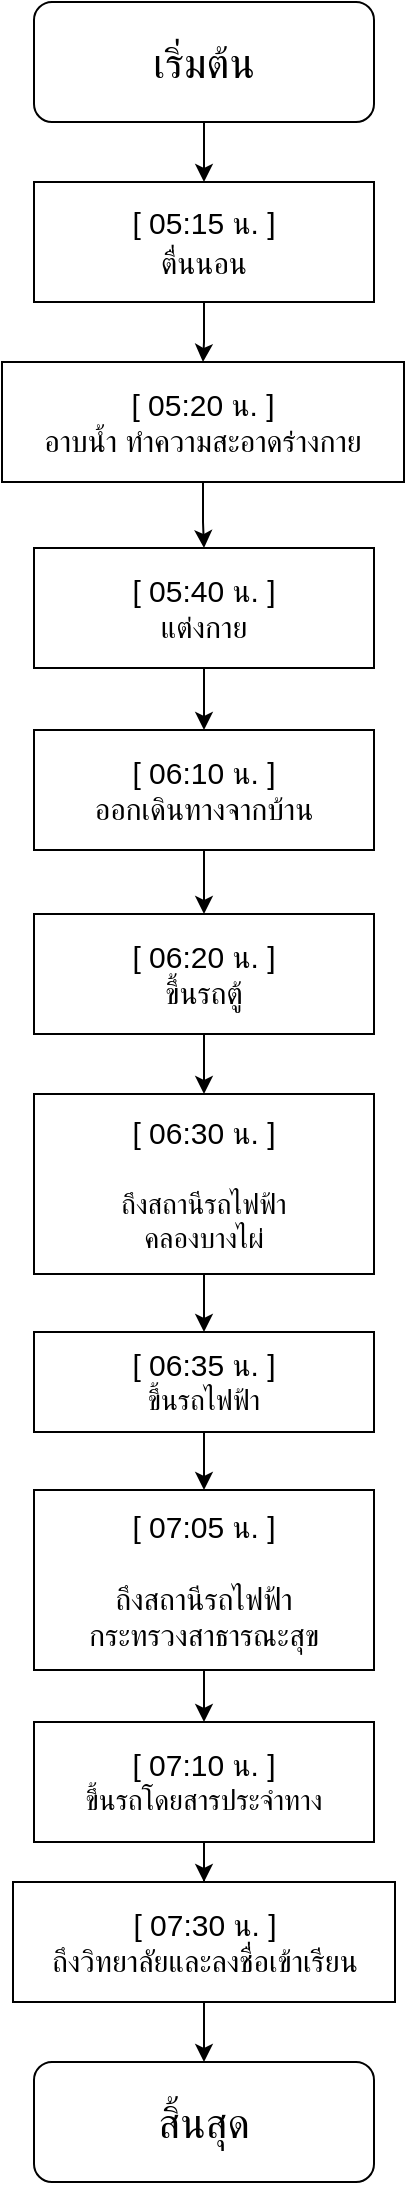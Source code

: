 <mxfile version="27.1.6" pages="3">
  <diagram name="Page-1" id="EIn27vMcxsRnxcdijsf0">
    <mxGraphModel dx="1026" dy="650" grid="1" gridSize="10" guides="1" tooltips="1" connect="1" arrows="1" fold="1" page="1" pageScale="1" pageWidth="827" pageHeight="1169" math="0" shadow="0">
      <root>
        <mxCell id="0" />
        <mxCell id="1" parent="0" />
        <mxCell id="jaKSXrINU1FtUR0KfjQK-4" value="" style="edgeStyle=orthogonalEdgeStyle;rounded=0;orthogonalLoop=1;jettySize=auto;html=1;" edge="1" parent="1" source="jaKSXrINU1FtUR0KfjQK-1" target="jaKSXrINU1FtUR0KfjQK-3">
          <mxGeometry relative="1" as="geometry" />
        </mxCell>
        <mxCell id="jaKSXrINU1FtUR0KfjQK-1" value="&lt;font style=&quot;font-size: 21px;&quot;&gt;เริ่มต้น&lt;/font&gt;" style="rounded=1;whiteSpace=wrap;html=1;glass=0;" vertex="1" parent="1">
          <mxGeometry x="329" y="10" width="170" height="60" as="geometry" />
        </mxCell>
        <mxCell id="jaKSXrINU1FtUR0KfjQK-2" value="&lt;font style=&quot;font-size: 21px;&quot;&gt;สิ้นสุด&lt;/font&gt;" style="rounded=1;whiteSpace=wrap;html=1;glass=0;" vertex="1" parent="1">
          <mxGeometry x="329" y="1040" width="170" height="60" as="geometry" />
        </mxCell>
        <mxCell id="jaKSXrINU1FtUR0KfjQK-6" value="" style="edgeStyle=orthogonalEdgeStyle;rounded=0;orthogonalLoop=1;jettySize=auto;html=1;" edge="1" parent="1" source="jaKSXrINU1FtUR0KfjQK-3" target="jaKSXrINU1FtUR0KfjQK-5">
          <mxGeometry relative="1" as="geometry" />
        </mxCell>
        <mxCell id="jaKSXrINU1FtUR0KfjQK-3" value="&lt;div&gt;&lt;font style=&quot;font-size: 15px;&quot;&gt;[ 05:15 น. ]&lt;/font&gt;&lt;/div&gt;&lt;div&gt;&lt;font style=&quot;font-size: 15px;&quot;&gt;ตื่นนอน&lt;/font&gt;&lt;/div&gt;" style="rounded=0;whiteSpace=wrap;html=1;fontSize=16;" vertex="1" parent="1">
          <mxGeometry x="329" y="100" width="170" height="60" as="geometry" />
        </mxCell>
        <mxCell id="jaKSXrINU1FtUR0KfjQK-8" value="" style="edgeStyle=orthogonalEdgeStyle;rounded=0;orthogonalLoop=1;jettySize=auto;html=1;" edge="1" parent="1" source="jaKSXrINU1FtUR0KfjQK-5" target="jaKSXrINU1FtUR0KfjQK-7">
          <mxGeometry relative="1" as="geometry" />
        </mxCell>
        <mxCell id="jaKSXrINU1FtUR0KfjQK-5" value="&lt;div&gt;&lt;font style=&quot;font-size: 15px;&quot;&gt;[ 05:20 น. ]&lt;/font&gt;&lt;/div&gt;&lt;div&gt;&lt;font style=&quot;font-size: 15px;&quot;&gt;อาบน้ำ ทำความสะอาดร่างกาย&lt;/font&gt;&lt;/div&gt;" style="rounded=0;whiteSpace=wrap;html=1;" vertex="1" parent="1">
          <mxGeometry x="313" y="190" width="201" height="60" as="geometry" />
        </mxCell>
        <mxCell id="jaKSXrINU1FtUR0KfjQK-10" value="" style="edgeStyle=orthogonalEdgeStyle;rounded=0;orthogonalLoop=1;jettySize=auto;html=1;" edge="1" parent="1" source="jaKSXrINU1FtUR0KfjQK-7" target="jaKSXrINU1FtUR0KfjQK-9">
          <mxGeometry relative="1" as="geometry" />
        </mxCell>
        <mxCell id="jaKSXrINU1FtUR0KfjQK-7" value="&lt;div&gt;&lt;font style=&quot;font-size: 15px;&quot;&gt;[ 05:40 น. ]&lt;/font&gt;&lt;/div&gt;&lt;div&gt;&lt;font style=&quot;font-size: 15px;&quot;&gt;แต่งกาย&lt;/font&gt;&lt;/div&gt;" style="rounded=0;whiteSpace=wrap;html=1;" vertex="1" parent="1">
          <mxGeometry x="329" y="283" width="170" height="60" as="geometry" />
        </mxCell>
        <mxCell id="jaKSXrINU1FtUR0KfjQK-12" value="" style="edgeStyle=orthogonalEdgeStyle;rounded=0;orthogonalLoop=1;jettySize=auto;html=1;" edge="1" parent="1" source="jaKSXrINU1FtUR0KfjQK-9" target="jaKSXrINU1FtUR0KfjQK-11">
          <mxGeometry relative="1" as="geometry" />
        </mxCell>
        <mxCell id="jaKSXrINU1FtUR0KfjQK-9" value="&lt;div&gt;&lt;font style=&quot;font-size: 15px;&quot;&gt;[ 06:10 น. ]&lt;/font&gt;&lt;br&gt;&lt;/div&gt;&lt;div&gt;&lt;font style=&quot;font-size: 15px;&quot;&gt;ออกเดินทางจากบ้าน&lt;/font&gt;&lt;/div&gt;" style="rounded=0;whiteSpace=wrap;html=1;" vertex="1" parent="1">
          <mxGeometry x="329" y="374" width="170" height="60" as="geometry" />
        </mxCell>
        <mxCell id="jaKSXrINU1FtUR0KfjQK-14" value="" style="edgeStyle=orthogonalEdgeStyle;rounded=0;orthogonalLoop=1;jettySize=auto;html=1;" edge="1" parent="1" source="jaKSXrINU1FtUR0KfjQK-11" target="jaKSXrINU1FtUR0KfjQK-13">
          <mxGeometry relative="1" as="geometry" />
        </mxCell>
        <mxCell id="jaKSXrINU1FtUR0KfjQK-11" value="&lt;div&gt;&lt;font style=&quot;font-size: 15px;&quot;&gt;[ 06:20 น. ]&lt;/font&gt;&lt;/div&gt;&lt;div&gt;&lt;font style=&quot;font-size: 15px;&quot;&gt;ขึ้นรถตู้&lt;/font&gt;&lt;/div&gt;" style="rounded=0;whiteSpace=wrap;html=1;" vertex="1" parent="1">
          <mxGeometry x="329" y="466" width="170" height="60" as="geometry" />
        </mxCell>
        <mxCell id="jaKSXrINU1FtUR0KfjQK-16" value="" style="edgeStyle=orthogonalEdgeStyle;rounded=0;orthogonalLoop=1;jettySize=auto;html=1;" edge="1" parent="1" source="jaKSXrINU1FtUR0KfjQK-13" target="jaKSXrINU1FtUR0KfjQK-15">
          <mxGeometry relative="1" as="geometry" />
        </mxCell>
        <mxCell id="jaKSXrINU1FtUR0KfjQK-13" value="&lt;div&gt;&lt;font style=&quot;font-size: 15px;&quot;&gt;[ 06:30 น. ]&lt;/font&gt;&lt;/div&gt;&lt;div&gt;&lt;font style=&quot;font-size: 15px;&quot;&gt;&lt;br&gt;&lt;/font&gt;&lt;/div&gt;&lt;div&gt;&lt;font style=&quot;font-size: 14px;&quot;&gt;ถึงสถานีรถไฟฟ้า&lt;/font&gt;&lt;/div&gt;&lt;div&gt;&lt;font style=&quot;font-size: 14px;&quot;&gt;คลองบางไผ่&lt;/font&gt;&lt;/div&gt;" style="rounded=0;whiteSpace=wrap;html=1;" vertex="1" parent="1">
          <mxGeometry x="329" y="556" width="170" height="90" as="geometry" />
        </mxCell>
        <mxCell id="jaKSXrINU1FtUR0KfjQK-18" value="" style="edgeStyle=orthogonalEdgeStyle;rounded=0;orthogonalLoop=1;jettySize=auto;html=1;" edge="1" parent="1" source="jaKSXrINU1FtUR0KfjQK-15" target="jaKSXrINU1FtUR0KfjQK-17">
          <mxGeometry relative="1" as="geometry" />
        </mxCell>
        <mxCell id="jaKSXrINU1FtUR0KfjQK-15" value="&lt;div&gt;&lt;font style=&quot;font-size: 15px;&quot;&gt;[ 06:35 น. ]&lt;/font&gt;&lt;/div&gt;&lt;div&gt;&lt;font style=&quot;font-size: 14px;&quot;&gt;ขึ้นรถไฟฟ้า&lt;/font&gt;&lt;/div&gt;" style="rounded=0;whiteSpace=wrap;html=1;" vertex="1" parent="1">
          <mxGeometry x="329" y="675" width="170" height="50" as="geometry" />
        </mxCell>
        <mxCell id="jaKSXrINU1FtUR0KfjQK-20" value="" style="edgeStyle=orthogonalEdgeStyle;rounded=0;orthogonalLoop=1;jettySize=auto;html=1;" edge="1" parent="1" source="jaKSXrINU1FtUR0KfjQK-17" target="jaKSXrINU1FtUR0KfjQK-19">
          <mxGeometry relative="1" as="geometry" />
        </mxCell>
        <mxCell id="jaKSXrINU1FtUR0KfjQK-17" value="&lt;div&gt;&lt;font style=&quot;font-size: 15px;&quot;&gt;[ 07:05 น. ]&lt;/font&gt;&lt;/div&gt;&lt;div&gt;&lt;font style=&quot;font-size: 15px;&quot;&gt;&lt;br&gt;&lt;/font&gt;&lt;/div&gt;&lt;div&gt;&lt;font style=&quot;font-size: 15px;&quot;&gt;ถึงสถานีรถไฟฟ้า&lt;/font&gt;&lt;/div&gt;&lt;div&gt;&lt;font style=&quot;font-size: 15px;&quot;&gt;กระทรวงสาธารณะสุข&lt;/font&gt;&lt;/div&gt;" style="rounded=0;whiteSpace=wrap;html=1;" vertex="1" parent="1">
          <mxGeometry x="329" y="754" width="170" height="90" as="geometry" />
        </mxCell>
        <mxCell id="jaKSXrINU1FtUR0KfjQK-22" value="" style="edgeStyle=orthogonalEdgeStyle;rounded=0;orthogonalLoop=1;jettySize=auto;html=1;" edge="1" parent="1" source="jaKSXrINU1FtUR0KfjQK-19" target="jaKSXrINU1FtUR0KfjQK-21">
          <mxGeometry relative="1" as="geometry" />
        </mxCell>
        <mxCell id="jaKSXrINU1FtUR0KfjQK-19" value="&lt;div&gt;&lt;font style=&quot;font-size: 15px;&quot;&gt;[ 07:10 น. ]&lt;/font&gt;&lt;/div&gt;&lt;font style=&quot;font-size: 14px;&quot;&gt;ขึ้นรถโดยสารประจำทาง&lt;/font&gt;" style="rounded=0;whiteSpace=wrap;html=1;" vertex="1" parent="1">
          <mxGeometry x="329" y="870" width="170" height="60" as="geometry" />
        </mxCell>
        <mxCell id="jaKSXrINU1FtUR0KfjQK-23" value="" style="edgeStyle=orthogonalEdgeStyle;rounded=0;orthogonalLoop=1;jettySize=auto;html=1;" edge="1" parent="1" source="jaKSXrINU1FtUR0KfjQK-21" target="jaKSXrINU1FtUR0KfjQK-2">
          <mxGeometry relative="1" as="geometry" />
        </mxCell>
        <mxCell id="jaKSXrINU1FtUR0KfjQK-21" value="&lt;div&gt;&lt;font style=&quot;font-size: 15px;&quot;&gt;[ 07:30 น. ]&lt;/font&gt;&lt;/div&gt;&lt;font style=&quot;font-size: 15px;&quot;&gt;ถึงวิทยาลัยและลงชื่อเข้าเรียน&lt;/font&gt;" style="rounded=0;whiteSpace=wrap;html=1;" vertex="1" parent="1">
          <mxGeometry x="318.5" y="950" width="191" height="60" as="geometry" />
        </mxCell>
      </root>
    </mxGraphModel>
  </diagram>
  <diagram name="Page-2" id="vYyovUV8GIYRCg7zRmPb">
    <mxGraphModel dx="977" dy="619" grid="1" gridSize="10" guides="1" tooltips="1" connect="1" arrows="1" fold="1" page="1" pageScale="1" pageWidth="827" pageHeight="1169" math="0" shadow="0">
      <root>
        <mxCell id="5_kDrdAMe0fBNxjDraS3-0" />
        <mxCell id="5_kDrdAMe0fBNxjDraS3-1" parent="5_kDrdAMe0fBNxjDraS3-0" />
        <mxCell id="5_kDrdAMe0fBNxjDraS3-2" value="" style="edgeStyle=orthogonalEdgeStyle;rounded=0;orthogonalLoop=1;jettySize=auto;html=1;" edge="1" parent="5_kDrdAMe0fBNxjDraS3-1" source="5_kDrdAMe0fBNxjDraS3-3" target="5_kDrdAMe0fBNxjDraS3-6">
          <mxGeometry relative="1" as="geometry" />
        </mxCell>
        <mxCell id="5_kDrdAMe0fBNxjDraS3-3" value="&lt;font style=&quot;font-size: 21px;&quot;&gt;เริ่มต้น&lt;/font&gt;" style="rounded=1;whiteSpace=wrap;html=1;glass=0;" vertex="1" parent="5_kDrdAMe0fBNxjDraS3-1">
          <mxGeometry x="329" y="10" width="170" height="60" as="geometry" />
        </mxCell>
        <mxCell id="5_kDrdAMe0fBNxjDraS3-4" value="&lt;font style=&quot;font-size: 21px;&quot;&gt;สิ้นสุด&lt;/font&gt;" style="rounded=1;whiteSpace=wrap;html=1;glass=0;" vertex="1" parent="5_kDrdAMe0fBNxjDraS3-1">
          <mxGeometry x="60.5" y="1079" width="170" height="60" as="geometry" />
        </mxCell>
        <mxCell id="5_kDrdAMe0fBNxjDraS3-5" value="" style="edgeStyle=orthogonalEdgeStyle;rounded=0;orthogonalLoop=1;jettySize=auto;html=1;" edge="1" parent="5_kDrdAMe0fBNxjDraS3-1" source="5_kDrdAMe0fBNxjDraS3-6" target="5_kDrdAMe0fBNxjDraS3-8">
          <mxGeometry relative="1" as="geometry" />
        </mxCell>
        <mxCell id="5_kDrdAMe0fBNxjDraS3-6" value="&lt;div&gt;&lt;font style=&quot;font-size: 15px;&quot;&gt;ตื่นนอน&lt;/font&gt;&lt;/div&gt;" style="rounded=0;whiteSpace=wrap;html=1;fontSize=16;" vertex="1" parent="5_kDrdAMe0fBNxjDraS3-1">
          <mxGeometry x="329" y="100" width="170" height="60" as="geometry" />
        </mxCell>
        <mxCell id="5_kDrdAMe0fBNxjDraS3-7" value="" style="edgeStyle=orthogonalEdgeStyle;rounded=0;orthogonalLoop=1;jettySize=auto;html=1;" edge="1" parent="5_kDrdAMe0fBNxjDraS3-1" source="5_kDrdAMe0fBNxjDraS3-8" target="5_kDrdAMe0fBNxjDraS3-10">
          <mxGeometry relative="1" as="geometry" />
        </mxCell>
        <mxCell id="5_kDrdAMe0fBNxjDraS3-8" value="&lt;div&gt;&lt;font style=&quot;font-size: 15px;&quot;&gt;อาบน้ำ ทำความสะอาดร่างกาย&lt;/font&gt;&lt;/div&gt;" style="rounded=0;whiteSpace=wrap;html=1;" vertex="1" parent="5_kDrdAMe0fBNxjDraS3-1">
          <mxGeometry x="313" y="190" width="201" height="60" as="geometry" />
        </mxCell>
        <mxCell id="5_kDrdAMe0fBNxjDraS3-9" value="" style="edgeStyle=orthogonalEdgeStyle;rounded=0;orthogonalLoop=1;jettySize=auto;html=1;" edge="1" parent="5_kDrdAMe0fBNxjDraS3-1" source="5_kDrdAMe0fBNxjDraS3-10" target="5_kDrdAMe0fBNxjDraS3-12">
          <mxGeometry relative="1" as="geometry" />
        </mxCell>
        <mxCell id="5_kDrdAMe0fBNxjDraS3-10" value="&lt;div&gt;&lt;font style=&quot;font-size: 15px;&quot;&gt;แต่งกาย&lt;/font&gt;&lt;/div&gt;" style="rounded=0;whiteSpace=wrap;html=1;" vertex="1" parent="5_kDrdAMe0fBNxjDraS3-1">
          <mxGeometry x="329" y="283" width="170" height="60" as="geometry" />
        </mxCell>
        <mxCell id="G8CrzxGCFOAdWJB_3D7h-0" value="" style="edgeStyle=orthogonalEdgeStyle;rounded=0;orthogonalLoop=1;jettySize=auto;html=1;" edge="1" parent="5_kDrdAMe0fBNxjDraS3-1" source="5_kDrdAMe0fBNxjDraS3-12" target="g5BpYEVJvpElJ_0AjPPr-0">
          <mxGeometry relative="1" as="geometry" />
        </mxCell>
        <mxCell id="5_kDrdAMe0fBNxjDraS3-12" value="&lt;div&gt;&lt;font style=&quot;font-size: 15px;&quot;&gt;ออกเดินทางจากบ้าน&lt;/font&gt;&lt;/div&gt;" style="rounded=0;whiteSpace=wrap;html=1;" vertex="1" parent="5_kDrdAMe0fBNxjDraS3-1">
          <mxGeometry x="329" y="374" width="170" height="60" as="geometry" />
        </mxCell>
        <mxCell id="5_kDrdAMe0fBNxjDraS3-13" value="" style="edgeStyle=orthogonalEdgeStyle;rounded=0;orthogonalLoop=1;jettySize=auto;html=1;" edge="1" parent="5_kDrdAMe0fBNxjDraS3-1" source="5_kDrdAMe0fBNxjDraS3-14" target="5_kDrdAMe0fBNxjDraS3-16">
          <mxGeometry relative="1" as="geometry" />
        </mxCell>
        <mxCell id="5_kDrdAMe0fBNxjDraS3-14" value="&lt;div&gt;&lt;font style=&quot;font-size: 15px;&quot;&gt;ขึ้นรถตู้&lt;/font&gt;&lt;/div&gt;" style="rounded=0;whiteSpace=wrap;html=1;" vertex="1" parent="5_kDrdAMe0fBNxjDraS3-1">
          <mxGeometry x="60.5" y="580" width="170" height="60" as="geometry" />
        </mxCell>
        <mxCell id="5_kDrdAMe0fBNxjDraS3-15" value="" style="edgeStyle=orthogonalEdgeStyle;rounded=0;orthogonalLoop=1;jettySize=auto;html=1;" edge="1" parent="5_kDrdAMe0fBNxjDraS3-1" source="5_kDrdAMe0fBNxjDraS3-16" target="5_kDrdAMe0fBNxjDraS3-18">
          <mxGeometry relative="1" as="geometry" />
        </mxCell>
        <mxCell id="5_kDrdAMe0fBNxjDraS3-16" value="&lt;div&gt;&lt;font style=&quot;font-size: 14px;&quot;&gt;ถึงสถานีรถไฟฟ้า&lt;/font&gt;&lt;/div&gt;&lt;div&gt;&lt;font style=&quot;font-size: 14px;&quot;&gt;คลองบางไผ่&lt;/font&gt;&lt;/div&gt;" style="rounded=0;whiteSpace=wrap;html=1;" vertex="1" parent="5_kDrdAMe0fBNxjDraS3-1">
          <mxGeometry x="60.5" y="670" width="170" height="60" as="geometry" />
        </mxCell>
        <mxCell id="5_kDrdAMe0fBNxjDraS3-17" value="" style="edgeStyle=orthogonalEdgeStyle;rounded=0;orthogonalLoop=1;jettySize=auto;html=1;" edge="1" parent="5_kDrdAMe0fBNxjDraS3-1" source="5_kDrdAMe0fBNxjDraS3-18" target="5_kDrdAMe0fBNxjDraS3-20">
          <mxGeometry relative="1" as="geometry" />
        </mxCell>
        <mxCell id="5_kDrdAMe0fBNxjDraS3-18" value="&lt;div&gt;&lt;font style=&quot;font-size: 14px;&quot;&gt;ขึ้นรถไฟฟ้า&lt;/font&gt;&lt;/div&gt;" style="rounded=0;whiteSpace=wrap;html=1;" vertex="1" parent="5_kDrdAMe0fBNxjDraS3-1">
          <mxGeometry x="60.5" y="759" width="170" height="50" as="geometry" />
        </mxCell>
        <mxCell id="5_kDrdAMe0fBNxjDraS3-19" value="" style="edgeStyle=orthogonalEdgeStyle;rounded=0;orthogonalLoop=1;jettySize=auto;html=1;" edge="1" parent="5_kDrdAMe0fBNxjDraS3-1" source="5_kDrdAMe0fBNxjDraS3-20" target="5_kDrdAMe0fBNxjDraS3-22">
          <mxGeometry relative="1" as="geometry" />
        </mxCell>
        <mxCell id="5_kDrdAMe0fBNxjDraS3-20" value="&lt;div&gt;&lt;font style=&quot;font-size: 15px;&quot;&gt;ถึงสถานีรถไฟฟ้า&lt;/font&gt;&lt;/div&gt;&lt;div&gt;&lt;font style=&quot;font-size: 15px;&quot;&gt;กระทรวงสาธารณะสุข&lt;/font&gt;&lt;/div&gt;" style="rounded=0;whiteSpace=wrap;html=1;" vertex="1" parent="5_kDrdAMe0fBNxjDraS3-1">
          <mxGeometry x="60.5" y="839" width="170" height="62" as="geometry" />
        </mxCell>
        <mxCell id="5_kDrdAMe0fBNxjDraS3-21" value="" style="edgeStyle=orthogonalEdgeStyle;rounded=0;orthogonalLoop=1;jettySize=auto;html=1;" edge="1" parent="5_kDrdAMe0fBNxjDraS3-1" source="5_kDrdAMe0fBNxjDraS3-22" target="5_kDrdAMe0fBNxjDraS3-24">
          <mxGeometry relative="1" as="geometry" />
        </mxCell>
        <mxCell id="5_kDrdAMe0fBNxjDraS3-22" value="&lt;div&gt;&lt;font style=&quot;font-size: 14px;&quot;&gt;ขึ้นรถโดยสารประจำทาง&lt;/font&gt;&lt;/div&gt;" style="rounded=0;whiteSpace=wrap;html=1;" vertex="1" parent="5_kDrdAMe0fBNxjDraS3-1">
          <mxGeometry x="60.5" y="920" width="170" height="46" as="geometry" />
        </mxCell>
        <mxCell id="5_kDrdAMe0fBNxjDraS3-23" value="" style="edgeStyle=orthogonalEdgeStyle;rounded=0;orthogonalLoop=1;jettySize=auto;html=1;" edge="1" parent="5_kDrdAMe0fBNxjDraS3-1" source="5_kDrdAMe0fBNxjDraS3-24" target="5_kDrdAMe0fBNxjDraS3-4">
          <mxGeometry relative="1" as="geometry" />
        </mxCell>
        <mxCell id="5_kDrdAMe0fBNxjDraS3-24" value="&lt;font style=&quot;font-size: 15px;&quot;&gt;ถึงวิทยาลัยและลงชื่อเข้าเรียน&lt;/font&gt;" style="rounded=0;whiteSpace=wrap;html=1;" vertex="1" parent="5_kDrdAMe0fBNxjDraS3-1">
          <mxGeometry x="50" y="1002" width="191" height="46" as="geometry" />
        </mxCell>
        <mxCell id="G8CrzxGCFOAdWJB_3D7h-1" style="edgeStyle=orthogonalEdgeStyle;rounded=0;orthogonalLoop=1;jettySize=auto;html=1;entryX=0.5;entryY=0;entryDx=0;entryDy=0;" edge="1" parent="5_kDrdAMe0fBNxjDraS3-1" source="g5BpYEVJvpElJ_0AjPPr-0" target="5_kDrdAMe0fBNxjDraS3-14">
          <mxGeometry relative="1" as="geometry" />
        </mxCell>
        <mxCell id="G8CrzxGCFOAdWJB_3D7h-4" style="edgeStyle=orthogonalEdgeStyle;rounded=0;orthogonalLoop=1;jettySize=auto;html=1;exitX=1;exitY=0.5;exitDx=0;exitDy=0;entryX=0.5;entryY=0;entryDx=0;entryDy=0;" edge="1" parent="5_kDrdAMe0fBNxjDraS3-1" source="g5BpYEVJvpElJ_0AjPPr-0" target="G8CrzxGCFOAdWJB_3D7h-2">
          <mxGeometry relative="1" as="geometry">
            <Array as="points">
              <mxPoint x="494" y="560" />
              <mxPoint x="580" y="560" />
            </Array>
          </mxGeometry>
        </mxCell>
        <mxCell id="g5BpYEVJvpElJ_0AjPPr-0" value="ตรจสอบว่ามีรถตู้หรือไม่" style="rhombus;whiteSpace=wrap;html=1;" vertex="1" parent="5_kDrdAMe0fBNxjDraS3-1">
          <mxGeometry x="334" y="470" width="160" height="80" as="geometry" />
        </mxCell>
        <mxCell id="G8CrzxGCFOAdWJB_3D7h-5" value="" style="edgeStyle=orthogonalEdgeStyle;rounded=0;orthogonalLoop=1;jettySize=auto;html=1;" edge="1" parent="5_kDrdAMe0fBNxjDraS3-1" source="G8CrzxGCFOAdWJB_3D7h-2" target="G8CrzxGCFOAdWJB_3D7h-3">
          <mxGeometry relative="1" as="geometry" />
        </mxCell>
        <mxCell id="G8CrzxGCFOAdWJB_3D7h-2" value="รอ 5 นาที" style="rounded=0;whiteSpace=wrap;html=1;" vertex="1" parent="5_kDrdAMe0fBNxjDraS3-1">
          <mxGeometry x="520" y="580" width="120" height="60" as="geometry" />
        </mxCell>
        <mxCell id="G8CrzxGCFOAdWJB_3D7h-10" value="" style="edgeStyle=orthogonalEdgeStyle;rounded=0;orthogonalLoop=1;jettySize=auto;html=1;" edge="1" parent="5_kDrdAMe0fBNxjDraS3-1" source="G8CrzxGCFOAdWJB_3D7h-3" target="G8CrzxGCFOAdWJB_3D7h-7">
          <mxGeometry relative="1" as="geometry" />
        </mxCell>
        <mxCell id="H3cu8Ukols_RwMQ8Rqu0-2" value="" style="edgeStyle=orthogonalEdgeStyle;rounded=0;orthogonalLoop=1;jettySize=auto;html=1;" edge="1" parent="5_kDrdAMe0fBNxjDraS3-1" source="G8CrzxGCFOAdWJB_3D7h-3" target="H3cu8Ukols_RwMQ8Rqu0-1">
          <mxGeometry relative="1" as="geometry" />
        </mxCell>
        <mxCell id="G8CrzxGCFOAdWJB_3D7h-3" value="&lt;div&gt;ตรวจสอบว่าถึง 06:45&lt;/div&gt;&lt;div&gt;แล้วหรือยัง&lt;/div&gt;" style="rhombus;whiteSpace=wrap;html=1;" vertex="1" parent="5_kDrdAMe0fBNxjDraS3-1">
          <mxGeometry x="500" y="661" width="160" height="80" as="geometry" />
        </mxCell>
        <mxCell id="IgYwcMS7y8OuvyDGGGe4-1" value="" style="edgeStyle=orthogonalEdgeStyle;rounded=0;orthogonalLoop=1;jettySize=auto;html=1;" edge="1" parent="5_kDrdAMe0fBNxjDraS3-1" source="G8CrzxGCFOAdWJB_3D7h-7" target="IgYwcMS7y8OuvyDGGGe4-0">
          <mxGeometry relative="1" as="geometry" />
        </mxCell>
        <mxCell id="G8CrzxGCFOAdWJB_3D7h-7" value="ขึ้นวินมอเตอร์ไซต์" style="whiteSpace=wrap;html=1;" vertex="1" parent="5_kDrdAMe0fBNxjDraS3-1">
          <mxGeometry x="350" y="670" width="120" height="60" as="geometry" />
        </mxCell>
        <mxCell id="IgYwcMS7y8OuvyDGGGe4-2" value="" style="edgeStyle=orthogonalEdgeStyle;rounded=0;orthogonalLoop=1;jettySize=auto;html=1;" edge="1" parent="5_kDrdAMe0fBNxjDraS3-1" source="IgYwcMS7y8OuvyDGGGe4-0" target="5_kDrdAMe0fBNxjDraS3-16">
          <mxGeometry relative="1" as="geometry" />
        </mxCell>
        <mxCell id="IgYwcMS7y8OuvyDGGGe4-0" value="" style="ellipse;whiteSpace=wrap;html=1;aspect=fixed;" vertex="1" parent="5_kDrdAMe0fBNxjDraS3-1">
          <mxGeometry x="273" y="681" width="40" height="40" as="geometry" />
        </mxCell>
        <mxCell id="H3cu8Ukols_RwMQ8Rqu0-3" value="" style="edgeStyle=orthogonalEdgeStyle;rounded=0;orthogonalLoop=1;jettySize=auto;html=1;" edge="1" parent="5_kDrdAMe0fBNxjDraS3-1" source="H3cu8Ukols_RwMQ8Rqu0-1" target="g5BpYEVJvpElJ_0AjPPr-0">
          <mxGeometry relative="1" as="geometry" />
        </mxCell>
        <mxCell id="H3cu8Ukols_RwMQ8Rqu0-1" value="" style="ellipse;whiteSpace=wrap;html=1;aspect=fixed;" vertex="1" parent="5_kDrdAMe0fBNxjDraS3-1">
          <mxGeometry x="730" y="490" width="40" height="40" as="geometry" />
        </mxCell>
      </root>
    </mxGraphModel>
  </diagram>
  <diagram id="0mvreM9ntgXtdc3AQ0Zq" name="Page-3">
    <mxGraphModel dx="1026" dy="650" grid="1" gridSize="10" guides="1" tooltips="1" connect="1" arrows="1" fold="1" page="1" pageScale="1" pageWidth="827" pageHeight="1169" math="0" shadow="0">
      <root>
        <mxCell id="0" />
        <mxCell id="1" parent="0" />
        <mxCell id="_R2sJMrorYlOz0dW0c9A-3" value="" style="edgeStyle=orthogonalEdgeStyle;rounded=0;orthogonalLoop=1;jettySize=auto;html=1;" edge="1" parent="1" source="CYVORBRgGfYEqJ_tr4EV-1" target="_R2sJMrorYlOz0dW0c9A-2">
          <mxGeometry relative="1" as="geometry" />
        </mxCell>
        <mxCell id="CYVORBRgGfYEqJ_tr4EV-1" value="&lt;font style=&quot;font-size: 21px;&quot;&gt;เริ่มต้น&lt;/font&gt;" style="rounded=1;whiteSpace=wrap;html=1;glass=0;" vertex="1" parent="1">
          <mxGeometry x="329" y="10" width="170" height="60" as="geometry" />
        </mxCell>
        <mxCell id="CYVORBRgGfYEqJ_tr4EV-2" value="&lt;font style=&quot;font-size: 21px;&quot;&gt;สิ้นสุด&lt;/font&gt;" style="rounded=1;whiteSpace=wrap;html=1;glass=0;" vertex="1" parent="1">
          <mxGeometry x="329" y="1090" width="170" height="60" as="geometry" />
        </mxCell>
        <mxCell id="_R2sJMrorYlOz0dW0c9A-8" value="" style="edgeStyle=orthogonalEdgeStyle;rounded=0;orthogonalLoop=1;jettySize=auto;html=1;" edge="1" parent="1" source="_R2sJMrorYlOz0dW0c9A-2" target="_R2sJMrorYlOz0dW0c9A-4">
          <mxGeometry relative="1" as="geometry" />
        </mxCell>
        <mxCell id="_R2sJMrorYlOz0dW0c9A-2" value="&lt;div&gt;พนักงาน&lt;/div&gt;&lt;div&gt;ยื่นใบลาออก&lt;/div&gt;" style="shape=parallelogram;perimeter=parallelogramPerimeter;whiteSpace=wrap;html=1;fixedSize=1;" vertex="1" parent="1">
          <mxGeometry x="346" y="100" width="136" height="60" as="geometry" />
        </mxCell>
        <mxCell id="_R2sJMrorYlOz0dW0c9A-13" style="edgeStyle=orthogonalEdgeStyle;rounded=0;orthogonalLoop=1;jettySize=auto;html=1;exitX=0;exitY=0.5;exitDx=0;exitDy=0;entryX=0.5;entryY=0;entryDx=0;entryDy=0;" edge="1" parent="1" source="_R2sJMrorYlOz0dW0c9A-4" target="_R2sJMrorYlOz0dW0c9A-12">
          <mxGeometry relative="1" as="geometry" />
        </mxCell>
        <mxCell id="_R2sJMrorYlOz0dW0c9A-15" value="" style="edgeStyle=orthogonalEdgeStyle;rounded=0;orthogonalLoop=1;jettySize=auto;html=1;" edge="1" parent="1" source="_R2sJMrorYlOz0dW0c9A-4" target="_R2sJMrorYlOz0dW0c9A-14">
          <mxGeometry relative="1" as="geometry" />
        </mxCell>
        <mxCell id="_R2sJMrorYlOz0dW0c9A-4" value="&lt;div&gt;ตรวจสอบว่า&lt;/div&gt;&lt;div&gt;ครบสัญญาหรือไม่&lt;/div&gt;" style="rhombus;whiteSpace=wrap;html=1;" vertex="1" parent="1">
          <mxGeometry x="344" y="180" width="140" height="90" as="geometry" />
        </mxCell>
        <mxCell id="_R2sJMrorYlOz0dW0c9A-10" value="" style="edgeStyle=orthogonalEdgeStyle;rounded=0;orthogonalLoop=1;jettySize=auto;html=1;" edge="1" parent="1" source="_R2sJMrorYlOz0dW0c9A-9" target="CYVORBRgGfYEqJ_tr4EV-2">
          <mxGeometry relative="1" as="geometry" />
        </mxCell>
        <mxCell id="_R2sJMrorYlOz0dW0c9A-9" value="" style="ellipse;whiteSpace=wrap;html=1;aspect=fixed;" vertex="1" parent="1">
          <mxGeometry x="389" y="1000" width="50" height="50" as="geometry" />
        </mxCell>
        <mxCell id="_R2sJMrorYlOz0dW0c9A-24" value="" style="edgeStyle=orthogonalEdgeStyle;rounded=0;orthogonalLoop=1;jettySize=auto;html=1;" edge="1" parent="1" source="_R2sJMrorYlOz0dW0c9A-12" target="_R2sJMrorYlOz0dW0c9A-23">
          <mxGeometry relative="1" as="geometry" />
        </mxCell>
        <mxCell id="_R2sJMrorYlOz0dW0c9A-27" value="" style="edgeStyle=orthogonalEdgeStyle;rounded=0;orthogonalLoop=1;jettySize=auto;html=1;" edge="1" parent="1" source="_R2sJMrorYlOz0dW0c9A-12" target="_R2sJMrorYlOz0dW0c9A-26">
          <mxGeometry relative="1" as="geometry" />
        </mxCell>
        <mxCell id="_R2sJMrorYlOz0dW0c9A-12" value="&lt;div&gt;ครวจสอบว่า&lt;/div&gt;&lt;div&gt;รายการลิขสิทธิ์&lt;/div&gt;&lt;div&gt;ทั้งหมดขอ&lt;/div&gt;" style="rhombus;whiteSpace=wrap;html=1;" vertex="1" parent="1">
          <mxGeometry x="150" y="260" width="140" height="90" as="geometry" />
        </mxCell>
        <mxCell id="_R2sJMrorYlOz0dW0c9A-17" value="" style="edgeStyle=orthogonalEdgeStyle;rounded=0;orthogonalLoop=1;jettySize=auto;html=1;" edge="1" parent="1" source="_R2sJMrorYlOz0dW0c9A-14" target="_R2sJMrorYlOz0dW0c9A-16">
          <mxGeometry relative="1" as="geometry" />
        </mxCell>
        <mxCell id="_R2sJMrorYlOz0dW0c9A-14" value="แจ้งพนักงานว่าไม่สามารถลาออกได้" style="rounded=0;whiteSpace=wrap;html=1;" vertex="1" parent="1">
          <mxGeometry x="530" y="275" width="120" height="60" as="geometry" />
        </mxCell>
        <mxCell id="_R2sJMrorYlOz0dW0c9A-20" value="" style="edgeStyle=orthogonalEdgeStyle;rounded=0;orthogonalLoop=1;jettySize=auto;html=1;" edge="1" parent="1" source="_R2sJMrorYlOz0dW0c9A-16" target="_R2sJMrorYlOz0dW0c9A-19">
          <mxGeometry relative="1" as="geometry" />
        </mxCell>
        <mxCell id="_R2sJMrorYlOz0dW0c9A-16" value="คืนใบลาออก" style="whiteSpace=wrap;html=1;rounded=0;" vertex="1" parent="1">
          <mxGeometry x="530" y="380" width="120" height="60" as="geometry" />
        </mxCell>
        <mxCell id="_R2sJMrorYlOz0dW0c9A-21" value="" style="edgeStyle=orthogonalEdgeStyle;rounded=0;orthogonalLoop=1;jettySize=auto;html=1;" edge="1" parent="1" source="_R2sJMrorYlOz0dW0c9A-19" target="_R2sJMrorYlOz0dW0c9A-9">
          <mxGeometry relative="1" as="geometry">
            <Array as="points">
              <mxPoint x="590" y="1025" />
            </Array>
          </mxGeometry>
        </mxCell>
        <mxCell id="_R2sJMrorYlOz0dW0c9A-19" value="" style="ellipse;whiteSpace=wrap;html=1;aspect=fixed;" vertex="1" parent="1">
          <mxGeometry x="565" y="490" width="50" height="50" as="geometry" />
        </mxCell>
        <mxCell id="_R2sJMrorYlOz0dW0c9A-29" value="" style="edgeStyle=orthogonalEdgeStyle;rounded=0;orthogonalLoop=1;jettySize=auto;html=1;" edge="1" parent="1" source="_R2sJMrorYlOz0dW0c9A-23" target="_R2sJMrorYlOz0dW0c9A-28">
          <mxGeometry relative="1" as="geometry" />
        </mxCell>
        <mxCell id="_R2sJMrorYlOz0dW0c9A-31" value="" style="edgeStyle=orthogonalEdgeStyle;rounded=0;orthogonalLoop=1;jettySize=auto;html=1;" edge="1" parent="1" source="_R2sJMrorYlOz0dW0c9A-23" target="_R2sJMrorYlOz0dW0c9A-28">
          <mxGeometry relative="1" as="geometry" />
        </mxCell>
        <mxCell id="_R2sJMrorYlOz0dW0c9A-33" value="" style="edgeStyle=orthogonalEdgeStyle;rounded=0;orthogonalLoop=1;jettySize=auto;html=1;" edge="1" parent="1" source="_R2sJMrorYlOz0dW0c9A-23" target="_R2sJMrorYlOz0dW0c9A-32">
          <mxGeometry relative="1" as="geometry" />
        </mxCell>
        <mxCell id="_R2sJMrorYlOz0dW0c9A-23" value="&lt;div&gt;ตรวจสอบว่า&lt;/div&gt;&lt;div&gt;หนังสือการออก&lt;/div&gt;&lt;div&gt;ว่าต้องการทุกผลงาน&lt;/div&gt;&lt;div&gt;/ เพียงบางผลงาน&lt;/div&gt;" style="rhombus;whiteSpace=wrap;html=1;" vertex="1" parent="1">
          <mxGeometry x="34" y="390" width="170" height="140" as="geometry" />
        </mxCell>
        <mxCell id="_R2sJMrorYlOz0dW0c9A-48" style="edgeStyle=orthogonalEdgeStyle;rounded=0;orthogonalLoop=1;jettySize=auto;html=1;entryX=0.5;entryY=0;entryDx=0;entryDy=0;" edge="1" parent="1" source="_R2sJMrorYlOz0dW0c9A-26" target="_R2sJMrorYlOz0dW0c9A-46">
          <mxGeometry relative="1" as="geometry" />
        </mxCell>
        <mxCell id="_R2sJMrorYlOz0dW0c9A-26" value="" style="ellipse;whiteSpace=wrap;html=1;aspect=fixed;" vertex="1" parent="1">
          <mxGeometry x="279" y="390" width="50" height="50" as="geometry" />
        </mxCell>
        <mxCell id="_R2sJMrorYlOz0dW0c9A-39" value="" style="edgeStyle=orthogonalEdgeStyle;rounded=0;orthogonalLoop=1;jettySize=auto;html=1;" edge="1" parent="1" source="_R2sJMrorYlOz0dW0c9A-28" target="_R2sJMrorYlOz0dW0c9A-38">
          <mxGeometry relative="1" as="geometry" />
        </mxCell>
        <mxCell id="_R2sJMrorYlOz0dW0c9A-28" value="&lt;div&gt;ถอนออกจากสารบัญ&lt;/div&gt;&lt;div&gt;ขององค์กร&lt;/div&gt;" style="whiteSpace=wrap;html=1;" vertex="1" parent="1">
          <mxGeometry x="59" y="649" width="120" height="60" as="geometry" />
        </mxCell>
        <mxCell id="_R2sJMrorYlOz0dW0c9A-36" value="" style="edgeStyle=orthogonalEdgeStyle;rounded=0;orthogonalLoop=1;jettySize=auto;html=1;" edge="1" parent="1" source="_R2sJMrorYlOz0dW0c9A-32" target="_R2sJMrorYlOz0dW0c9A-35">
          <mxGeometry relative="1" as="geometry" />
        </mxCell>
        <mxCell id="_R2sJMrorYlOz0dW0c9A-32" value="คัดชื่อผลงานที่ต้องคืน" style="rounded=0;whiteSpace=wrap;html=1;" vertex="1" parent="1">
          <mxGeometry x="173" y="570" width="120" height="60" as="geometry" />
        </mxCell>
        <mxCell id="_R2sJMrorYlOz0dW0c9A-52" style="edgeStyle=orthogonalEdgeStyle;rounded=0;orthogonalLoop=1;jettySize=auto;html=1;entryX=1;entryY=0.5;entryDx=0;entryDy=0;" edge="1" parent="1" source="_R2sJMrorYlOz0dW0c9A-35" target="_R2sJMrorYlOz0dW0c9A-28">
          <mxGeometry relative="1" as="geometry" />
        </mxCell>
        <mxCell id="_R2sJMrorYlOz0dW0c9A-35" value="" style="ellipse;whiteSpace=wrap;html=1;aspect=fixed;" vertex="1" parent="1">
          <mxGeometry x="208" y="654" width="50" height="50" as="geometry" />
        </mxCell>
        <mxCell id="_R2sJMrorYlOz0dW0c9A-43" style="edgeStyle=orthogonalEdgeStyle;rounded=0;orthogonalLoop=1;jettySize=auto;html=1;entryX=0;entryY=0.5;entryDx=0;entryDy=0;exitX=1;exitY=0.5;exitDx=0;exitDy=0;" edge="1" parent="1" source="_R2sJMrorYlOz0dW0c9A-38" target="_R2sJMrorYlOz0dW0c9A-40">
          <mxGeometry relative="1" as="geometry">
            <Array as="points">
              <mxPoint x="310" y="767" />
              <mxPoint x="310" y="600" />
            </Array>
          </mxGeometry>
        </mxCell>
        <mxCell id="_R2sJMrorYlOz0dW0c9A-38" value="&lt;div&gt;ส่งผลงานกลับคืน&lt;/div&gt;&lt;div&gt;ภายใน 7 - 14 วัน&lt;/div&gt;" style="whiteSpace=wrap;html=1;" vertex="1" parent="1">
          <mxGeometry x="59" y="737" width="120" height="60" as="geometry" />
        </mxCell>
        <mxCell id="_R2sJMrorYlOz0dW0c9A-50" value="" style="edgeStyle=orthogonalEdgeStyle;rounded=0;orthogonalLoop=1;jettySize=auto;html=1;exitX=0.5;exitY=1;exitDx=0;exitDy=0;" edge="1" parent="1" source="_R2sJMrorYlOz0dW0c9A-40" target="_R2sJMrorYlOz0dW0c9A-49">
          <mxGeometry relative="1" as="geometry" />
        </mxCell>
        <mxCell id="_R2sJMrorYlOz0dW0c9A-40" value="&lt;div&gt;ถ่ายสำเนา 2 ฉบับ&lt;/div&gt;&lt;div&gt;โดยแบ่งเป็น สี 1 ขาว - ดำ 1&lt;/div&gt;" style="rounded=0;whiteSpace=wrap;html=1;" vertex="1" parent="1">
          <mxGeometry x="341" y="570" width="146" height="60" as="geometry" />
        </mxCell>
        <mxCell id="_R2sJMrorYlOz0dW0c9A-47" value="" style="edgeStyle=orthogonalEdgeStyle;rounded=0;orthogonalLoop=1;jettySize=auto;html=1;" edge="1" parent="1" source="_R2sJMrorYlOz0dW0c9A-46" target="_R2sJMrorYlOz0dW0c9A-40">
          <mxGeometry relative="1" as="geometry" />
        </mxCell>
        <mxCell id="_R2sJMrorYlOz0dW0c9A-46" value="" style="ellipse;whiteSpace=wrap;html=1;aspect=fixed;" vertex="1" parent="1">
          <mxGeometry x="389" y="490" width="50" height="50" as="geometry" />
        </mxCell>
        <mxCell id="_R2sJMrorYlOz0dW0c9A-53" style="edgeStyle=orthogonalEdgeStyle;rounded=0;orthogonalLoop=1;jettySize=auto;html=1;entryX=0.5;entryY=0;entryDx=0;entryDy=0;" edge="1" parent="1" source="_R2sJMrorYlOz0dW0c9A-49" target="_R2sJMrorYlOz0dW0c9A-9">
          <mxGeometry relative="1" as="geometry" />
        </mxCell>
        <mxCell id="_R2sJMrorYlOz0dW0c9A-49" value="&lt;div&gt;ลงชื่อสำเนาถูกต้อง&lt;/div&gt;&lt;div&gt;และรับรองว่าเป็นความจริง&lt;/div&gt;" style="whiteSpace=wrap;html=1;rounded=0;" vertex="1" parent="1">
          <mxGeometry x="344" y="669" width="140" height="60" as="geometry" />
        </mxCell>
      </root>
    </mxGraphModel>
  </diagram>
</mxfile>
